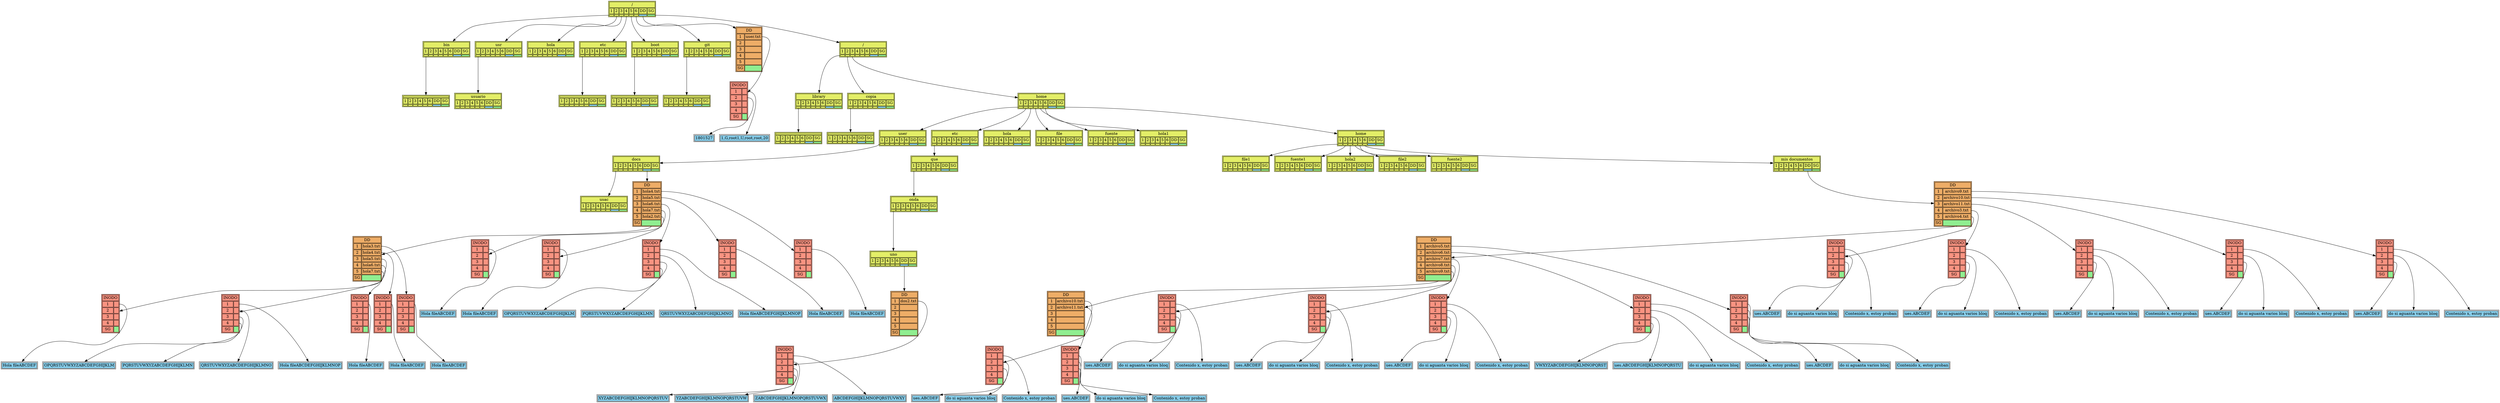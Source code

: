 digraph g{
		node [shape=plain]AVD2 [label=<
<TABLE BGCOLOR="#E3EE67">
<TR><TD colspan="8"></TD></TR>
<TR>
	<TD >1</TD>
	<TD >2</TD>
	<TD >3</TD>
	<TD >4</TD>
	<TD >5</TD>
	<TD >6</TD>
	<TD >DD</TD>
	<TD >SG</TD>
	</TR>
  
	<TR>
	<TD port="1"></TD>
	<TD port="2"></TD>
	<TD port="3"></TD>
	<TD port="4"></TD>
	<TD port="5"></TD>
	<TD port="6"></TD>
	<TD port="7" bgcolor="skyblue"></TD>
	<TD port="8" bgcolor="lightgreen"></TD>
	</TR>\n</TABLE>
>];
AVD1 [label=<
<TABLE BGCOLOR="#E3EE67">
<TR><TD colspan="8">bin</TD></TR>
<TR>
	<TD >1</TD>
	<TD >2</TD>
	<TD >3</TD>
	<TD >4</TD>
	<TD >5</TD>
	<TD >6</TD>
	<TD >DD</TD>
	<TD >SG</TD>
	</TR>
  
	<TR>
	<TD port="1"></TD>
	<TD port="2"></TD>
	<TD port="3"></TD>
	<TD port="4"></TD>
	<TD port="5"></TD>
	<TD port="6"></TD>
	<TD port="7" bgcolor="skyblue"></TD>
	<TD port="8" bgcolor="lightgreen"></TD>
	</TR>\n</TABLE>
>];
AVD1:1->AVD2
AVD4 [label=<
<TABLE BGCOLOR="#E3EE67">
<TR><TD colspan="8">usuario</TD></TR>
<TR>
	<TD >1</TD>
	<TD >2</TD>
	<TD >3</TD>
	<TD >4</TD>
	<TD >5</TD>
	<TD >6</TD>
	<TD >DD</TD>
	<TD >SG</TD>
	</TR>
  
	<TR>
	<TD port="1"></TD>
	<TD port="2"></TD>
	<TD port="3"></TD>
	<TD port="4"></TD>
	<TD port="5"></TD>
	<TD port="6"></TD>
	<TD port="7" bgcolor="skyblue"></TD>
	<TD port="8" bgcolor="lightgreen"></TD>
	</TR>\n</TABLE>
>];
AVD3 [label=<
<TABLE BGCOLOR="#E3EE67">
<TR><TD colspan="8">usr</TD></TR>
<TR>
	<TD >1</TD>
	<TD >2</TD>
	<TD >3</TD>
	<TD >4</TD>
	<TD >5</TD>
	<TD >6</TD>
	<TD >DD</TD>
	<TD >SG</TD>
	</TR>
  
	<TR>
	<TD port="1"></TD>
	<TD port="2"></TD>
	<TD port="3"></TD>
	<TD port="4"></TD>
	<TD port="5"></TD>
	<TD port="6"></TD>
	<TD port="7" bgcolor="skyblue"></TD>
	<TD port="8" bgcolor="lightgreen"></TD>
	</TR>\n</TABLE>
>];
AVD3:1->AVD4
AVD5 [label=<
<TABLE BGCOLOR="#E3EE67">
<TR><TD colspan="8">hola</TD></TR>
<TR>
	<TD >1</TD>
	<TD >2</TD>
	<TD >3</TD>
	<TD >4</TD>
	<TD >5</TD>
	<TD >6</TD>
	<TD >DD</TD>
	<TD >SG</TD>
	</TR>
  
	<TR>
	<TD port="1"></TD>
	<TD port="2"></TD>
	<TD port="3"></TD>
	<TD port="4"></TD>
	<TD port="5"></TD>
	<TD port="6"></TD>
	<TD port="7" bgcolor="skyblue"></TD>
	<TD port="8" bgcolor="lightgreen"></TD>
	</TR>\n</TABLE>
>];
AVD7 [label=<
<TABLE BGCOLOR="#E3EE67">
<TR><TD colspan="8"></TD></TR>
<TR>
	<TD >1</TD>
	<TD >2</TD>
	<TD >3</TD>
	<TD >4</TD>
	<TD >5</TD>
	<TD >6</TD>
	<TD >DD</TD>
	<TD >SG</TD>
	</TR>
  
	<TR>
	<TD port="1"></TD>
	<TD port="2"></TD>
	<TD port="3"></TD>
	<TD port="4"></TD>
	<TD port="5"></TD>
	<TD port="6"></TD>
	<TD port="7" bgcolor="skyblue"></TD>
	<TD port="8" bgcolor="lightgreen"></TD>
	</TR>\n</TABLE>
>];
AVD6 [label=<
<TABLE BGCOLOR="#E3EE67">
<TR><TD colspan="8">etc</TD></TR>
<TR>
	<TD >1</TD>
	<TD >2</TD>
	<TD >3</TD>
	<TD >4</TD>
	<TD >5</TD>
	<TD >6</TD>
	<TD >DD</TD>
	<TD >SG</TD>
	</TR>
  
	<TR>
	<TD port="1"></TD>
	<TD port="2"></TD>
	<TD port="3"></TD>
	<TD port="4"></TD>
	<TD port="5"></TD>
	<TD port="6"></TD>
	<TD port="7" bgcolor="skyblue"></TD>
	<TD port="8" bgcolor="lightgreen"></TD>
	</TR>\n</TABLE>
>];
AVD6:1->AVD7
AVD9 [label=<
<TABLE BGCOLOR="#E3EE67">
<TR><TD colspan="8"></TD></TR>
<TR>
	<TD >1</TD>
	<TD >2</TD>
	<TD >3</TD>
	<TD >4</TD>
	<TD >5</TD>
	<TD >6</TD>
	<TD >DD</TD>
	<TD >SG</TD>
	</TR>
  
	<TR>
	<TD port="1"></TD>
	<TD port="2"></TD>
	<TD port="3"></TD>
	<TD port="4"></TD>
	<TD port="5"></TD>
	<TD port="6"></TD>
	<TD port="7" bgcolor="skyblue"></TD>
	<TD port="8" bgcolor="lightgreen"></TD>
	</TR>\n</TABLE>
>];
AVD8 [label=<
<TABLE BGCOLOR="#E3EE67">
<TR><TD colspan="8">boot</TD></TR>
<TR>
	<TD >1</TD>
	<TD >2</TD>
	<TD >3</TD>
	<TD >4</TD>
	<TD >5</TD>
	<TD >6</TD>
	<TD >DD</TD>
	<TD >SG</TD>
	</TR>
  
	<TR>
	<TD port="1"></TD>
	<TD port="2"></TD>
	<TD port="3"></TD>
	<TD port="4"></TD>
	<TD port="5"></TD>
	<TD port="6"></TD>
	<TD port="7" bgcolor="skyblue"></TD>
	<TD port="8" bgcolor="lightgreen"></TD>
	</TR>\n</TABLE>
>];
AVD8:1->AVD9
AVD11 [label=<
<TABLE BGCOLOR="#E3EE67">
<TR><TD colspan="8"></TD></TR>
<TR>
	<TD >1</TD>
	<TD >2</TD>
	<TD >3</TD>
	<TD >4</TD>
	<TD >5</TD>
	<TD >6</TD>
	<TD >DD</TD>
	<TD >SG</TD>
	</TR>
  
	<TR>
	<TD port="1"></TD>
	<TD port="2"></TD>
	<TD port="3"></TD>
	<TD port="4"></TD>
	<TD port="5"></TD>
	<TD port="6"></TD>
	<TD port="7" bgcolor="skyblue"></TD>
	<TD port="8" bgcolor="lightgreen"></TD>
	</TR>\n</TABLE>
>];
AVD10 [label=<
<TABLE BGCOLOR="#E3EE67">
<TR><TD colspan="8">git</TD></TR>
<TR>
	<TD >1</TD>
	<TD >2</TD>
	<TD >3</TD>
	<TD >4</TD>
	<TD >5</TD>
	<TD >6</TD>
	<TD >DD</TD>
	<TD >SG</TD>
	</TR>
  
	<TR>
	<TD port="1"></TD>
	<TD port="2"></TD>
	<TD port="3"></TD>
	<TD port="4"></TD>
	<TD port="5"></TD>
	<TD port="6"></TD>
	<TD port="7" bgcolor="skyblue"></TD>
	<TD port="8" bgcolor="lightgreen"></TD>
	</TR>\n</TABLE>
>];
AVD10:1->AVD11
AVD14 [label=<
<TABLE BGCOLOR="#E3EE67">
<TR><TD colspan="8"></TD></TR>
<TR>
	<TD >1</TD>
	<TD >2</TD>
	<TD >3</TD>
	<TD >4</TD>
	<TD >5</TD>
	<TD >6</TD>
	<TD >DD</TD>
	<TD >SG</TD>
	</TR>
  
	<TR>
	<TD port="1"></TD>
	<TD port="2"></TD>
	<TD port="3"></TD>
	<TD port="4"></TD>
	<TD port="5"></TD>
	<TD port="6"></TD>
	<TD port="7" bgcolor="skyblue"></TD>
	<TD port="8" bgcolor="lightgreen"></TD>
	</TR>\n</TABLE>
>];
AVD13 [label=<
<TABLE BGCOLOR="#E3EE67">
<TR><TD colspan="8">library</TD></TR>
<TR>
	<TD >1</TD>
	<TD >2</TD>
	<TD >3</TD>
	<TD >4</TD>
	<TD >5</TD>
	<TD >6</TD>
	<TD >DD</TD>
	<TD >SG</TD>
	</TR>
  
	<TR>
	<TD port="1"></TD>
	<TD port="2"></TD>
	<TD port="3"></TD>
	<TD port="4"></TD>
	<TD port="5"></TD>
	<TD port="6"></TD>
	<TD port="7" bgcolor="skyblue"></TD>
	<TD port="8" bgcolor="lightgreen"></TD>
	</TR>\n</TABLE>
>];
AVD13:1->AVD14
AVD16 [label=<
<TABLE BGCOLOR="#E3EE67">
<TR><TD colspan="8"></TD></TR>
<TR>
	<TD >1</TD>
	<TD >2</TD>
	<TD >3</TD>
	<TD >4</TD>
	<TD >5</TD>
	<TD >6</TD>
	<TD >DD</TD>
	<TD >SG</TD>
	</TR>
  
	<TR>
	<TD port="1"></TD>
	<TD port="2"></TD>
	<TD port="3"></TD>
	<TD port="4"></TD>
	<TD port="5"></TD>
	<TD port="6"></TD>
	<TD port="7" bgcolor="skyblue"></TD>
	<TD port="8" bgcolor="lightgreen"></TD>
	</TR>\n</TABLE>
>];
AVD15 [label=<
<TABLE BGCOLOR="#E3EE67">
<TR><TD colspan="8">copia</TD></TR>
<TR>
	<TD >1</TD>
	<TD >2</TD>
	<TD >3</TD>
	<TD >4</TD>
	<TD >5</TD>
	<TD >6</TD>
	<TD >DD</TD>
	<TD >SG</TD>
	</TR>
  
	<TR>
	<TD port="1"></TD>
	<TD port="2"></TD>
	<TD port="3"></TD>
	<TD port="4"></TD>
	<TD port="5"></TD>
	<TD port="6"></TD>
	<TD port="7" bgcolor="skyblue"></TD>
	<TD port="8" bgcolor="lightgreen"></TD>
	</TR>\n</TABLE>
>];
AVD15:1->AVD16
AVD20 [label=<
<TABLE BGCOLOR="#E3EE67">
<TR><TD colspan="8">usac</TD></TR>
<TR>
	<TD >1</TD>
	<TD >2</TD>
	<TD >3</TD>
	<TD >4</TD>
	<TD >5</TD>
	<TD >6</TD>
	<TD >DD</TD>
	<TD >SG</TD>
	</TR>
  
	<TR>
	<TD port="1"></TD>
	<TD port="2"></TD>
	<TD port="3"></TD>
	<TD port="4"></TD>
	<TD port="5"></TD>
	<TD port="6"></TD>
	<TD port="7" bgcolor="skyblue"></TD>
	<TD port="8" bgcolor="lightgreen"></TD>
	</TR>\n</TABLE>
>];
BLOQUE1 [label=<<TABLE><TR><TD bgcolor="skyblue">Hola fileABCDEF</TD></TR></TABLE>>];
Inodo1 [label=<<TABLE BGCOLOR="#F99381"><TR><TD colspan="2">INODO</TD></TR>
<TR><TD >1</TD><TD port="1"></TD></TR>
	<TR><TD >2</TD><TD port="2"></TD></TR>
	<TR><TD >3</TD><TD port="3"></TD></TR>
	<TR><TD >4</TD><TD port="4"></TD></TR>
	<TR><TD >SG</TD><TD port="5" bgcolor="lightgreen"></TD></TR>\n</TABLE>>];
Inodo1:1->BLOQUE1
BLOQUE2 [label=<<TABLE><TR><TD bgcolor="skyblue">Hola fileABCDEF</TD></TR></TABLE>>];
Inodo2 [label=<<TABLE BGCOLOR="#F99381"><TR><TD colspan="2">INODO</TD></TR>
<TR><TD >1</TD><TD port="1"></TD></TR>
	<TR><TD >2</TD><TD port="2"></TD></TR>
	<TR><TD >3</TD><TD port="3"></TD></TR>
	<TR><TD >4</TD><TD port="4"></TD></TR>
	<TR><TD >SG</TD><TD port="5" bgcolor="lightgreen"></TD></TR>\n</TABLE>>];
Inodo2:1->BLOQUE2
BLOQUE3 [label=<<TABLE><TR><TD bgcolor="skyblue">Hola fileABCDEFGHIJKLMNOP</TD></TR></TABLE>>];
BLOQUE4 [label=<<TABLE><TR><TD bgcolor="skyblue">QRSTUVWXYZABCDEFGHIJKLMNO</TD></TR></TABLE>>];
BLOQUE5 [label=<<TABLE><TR><TD bgcolor="skyblue">PQRSTUVWXYZABCDEFGHIJKLMN</TD></TR></TABLE>>];
BLOQUE6 [label=<<TABLE><TR><TD bgcolor="skyblue">OPQRSTUVWXYZABCDEFGHIJKLM</TD></TR></TABLE>>];
Inodo3 [label=<<TABLE BGCOLOR="#F99381"><TR><TD colspan="2">INODO</TD></TR>
<TR><TD >1</TD><TD port="1"></TD></TR>
	<TR><TD >2</TD><TD port="2"></TD></TR>
	<TR><TD >3</TD><TD port="3"></TD></TR>
	<TR><TD >4</TD><TD port="4"></TD></TR>
	<TR><TD >SG</TD><TD port="5" bgcolor="lightgreen"></TD></TR>\n</TABLE>>];
Inodo3:1->BLOQUE3
Inodo3:2->BLOQUE4
Inodo3:3->BLOQUE5
Inodo3:4->BLOQUE6
BLOQUE7 [label=<<TABLE><TR><TD bgcolor="skyblue">Hola fileABCDEF</TD></TR></TABLE>>];
Inodo4 [label=<<TABLE BGCOLOR="#F99381"><TR><TD colspan="2">INODO</TD></TR>
<TR><TD >1</TD><TD port="1"></TD></TR>
	<TR><TD >2</TD><TD port="2"></TD></TR>
	<TR><TD >3</TD><TD port="3"></TD></TR>
	<TR><TD >4</TD><TD port="4"></TD></TR>
	<TR><TD >SG</TD><TD port="5" bgcolor="lightgreen"></TD></TR>\n</TABLE>>];
Inodo4:1->BLOQUE7
BLOQUE8 [label=<<TABLE><TR><TD bgcolor="skyblue">Hola fileABCDEF</TD></TR></TABLE>>];
Inodo5 [label=<<TABLE BGCOLOR="#F99381"><TR><TD colspan="2">INODO</TD></TR>
<TR><TD >1</TD><TD port="1"></TD></TR>
	<TR><TD >2</TD><TD port="2"></TD></TR>
	<TR><TD >3</TD><TD port="3"></TD></TR>
	<TR><TD >4</TD><TD port="4"></TD></TR>
	<TR><TD >SG</TD><TD port="5" bgcolor="lightgreen"></TD></TR>\n</TABLE>>];
Inodo5:1->BLOQUE8
BLOQUE9 [label=<<TABLE><TR><TD bgcolor="skyblue">Hola fileABCDEF</TD></TR></TABLE>>];
Inodo6 [label=<<TABLE BGCOLOR="#F99381"><TR><TD colspan="2">INODO</TD></TR>
<TR><TD >1</TD><TD port="1"></TD></TR>
	<TR><TD >2</TD><TD port="2"></TD></TR>
	<TR><TD >3</TD><TD port="3"></TD></TR>
	<TR><TD >4</TD><TD port="4"></TD></TR>
	<TR><TD >SG</TD><TD port="5" bgcolor="lightgreen"></TD></TR>\n</TABLE>>];
Inodo6:1->BLOQUE9
BLOQUE10 [label=<<TABLE><TR><TD bgcolor="skyblue">Hola fileABCDEF</TD></TR></TABLE>>];
Inodo7 [label=<<TABLE BGCOLOR="#F99381"><TR><TD colspan="2">INODO</TD></TR>
<TR><TD >1</TD><TD port="1"></TD></TR>
	<TR><TD >2</TD><TD port="2"></TD></TR>
	<TR><TD >3</TD><TD port="3"></TD></TR>
	<TR><TD >4</TD><TD port="4"></TD></TR>
	<TR><TD >SG</TD><TD port="5" bgcolor="lightgreen"></TD></TR>\n</TABLE>>];
Inodo7:1->BLOQUE10
BLOQUE11 [label=<<TABLE><TR><TD bgcolor="skyblue">Hola fileABCDEF</TD></TR></TABLE>>];
Inodo8 [label=<<TABLE BGCOLOR="#F99381"><TR><TD colspan="2">INODO</TD></TR>
<TR><TD >1</TD><TD port="1"></TD></TR>
	<TR><TD >2</TD><TD port="2"></TD></TR>
	<TR><TD >3</TD><TD port="3"></TD></TR>
	<TR><TD >4</TD><TD port="4"></TD></TR>
	<TR><TD >SG</TD><TD port="5" bgcolor="lightgreen"></TD></TR>\n</TABLE>>];
Inodo8:1->BLOQUE11
BLOQUE12 [label=<<TABLE><TR><TD bgcolor="skyblue">Hola fileABCDEFGHIJKLMNOP</TD></TR></TABLE>>];
BLOQUE13 [label=<<TABLE><TR><TD bgcolor="skyblue">QRSTUVWXYZABCDEFGHIJKLMNO</TD></TR></TABLE>>];
BLOQUE14 [label=<<TABLE><TR><TD bgcolor="skyblue">PQRSTUVWXYZABCDEFGHIJKLMN</TD></TR></TABLE>>];
BLOQUE15 [label=<<TABLE><TR><TD bgcolor="skyblue">OPQRSTUVWXYZABCDEFGHIJKLM</TD></TR></TABLE>>];
Inodo9 [label=<<TABLE BGCOLOR="#F99381"><TR><TD colspan="2">INODO</TD></TR>
<TR><TD >1</TD><TD port="1"></TD></TR>
	<TR><TD >2</TD><TD port="2"></TD></TR>
	<TR><TD >3</TD><TD port="3"></TD></TR>
	<TR><TD >4</TD><TD port="4"></TD></TR>
	<TR><TD >SG</TD><TD port="5" bgcolor="lightgreen"></TD></TR>\n</TABLE>>];
Inodo9:1->BLOQUE12
Inodo9:2->BLOQUE13
Inodo9:3->BLOQUE14
Inodo9:4->BLOQUE15
BLOQUE16 [label=<<TABLE><TR><TD bgcolor="skyblue">Hola fileABCDEF</TD></TR></TABLE>>];
Inodo10 [label=<<TABLE BGCOLOR="#F99381"><TR><TD colspan="2">INODO</TD></TR>
<TR><TD >1</TD><TD port="1"></TD></TR>
	<TR><TD >2</TD><TD port="2"></TD></TR>
	<TR><TD >3</TD><TD port="3"></TD></TR>
	<TR><TD >4</TD><TD port="4"></TD></TR>
	<TR><TD >SG</TD><TD port="5" bgcolor="lightgreen"></TD></TR>\n</TABLE>>];
Inodo10:1->BLOQUE16
DD2 [label=<
<TABLE BGCOLOR="#EEAD67">
<TR><TD colspan="2">DD</TD></TR>
<TR><TD >1</TD><TD port="1">hola3.txt</TD></TR>
	<TR><TD >2</TD><TD port="2">hola4.txt</TD></TR>
	<TR><TD >3</TD><TD port="3">hola5.txt</TD></TR>
	<TR><TD >4</TD><TD port="4">hola6.txt</TD></TR>
	<TR><TD >5</TD><TD port="5">hola7.txt</TD></TR>
	<TR><TD >SG</TD><TD port="6" bgcolor="lightgreen"></TD></TR>\n</TABLE>
>];
DD2:1->Inodo6
DD2:2->Inodo7
DD2:3->Inodo8
DD2:4->Inodo9
DD2:5->Inodo10
DD1 [label=<
<TABLE BGCOLOR="#EEAD67">
<TR><TD colspan="2">DD</TD></TR>
<TR><TD >1</TD><TD port="1">hola4.txt</TD></TR>
	<TR><TD >2</TD><TD port="2">hola5.txt</TD></TR>
	<TR><TD >3</TD><TD port="3">hola6.txt</TD></TR>
	<TR><TD >4</TD><TD port="4">hola7.txt</TD></TR>
	<TR><TD >5</TD><TD port="5">hola2.txt</TD></TR>
	<TR><TD >SG</TD><TD port="6" bgcolor="lightgreen"></TD></TR>\n</TABLE>
>];
DD1:6->DD2
DD1:1->Inodo1
DD1:2->Inodo2
DD1:3->Inodo3
DD1:4->Inodo4
DD1:5->Inodo5
AVD19 [label=<
<TABLE BGCOLOR="#E3EE67">
<TR><TD colspan="8">docs</TD></TR>
<TR>
	<TD >1</TD>
	<TD >2</TD>
	<TD >3</TD>
	<TD >4</TD>
	<TD >5</TD>
	<TD >6</TD>
	<TD >DD</TD>
	<TD >SG</TD>
	</TR>
  
	<TR>
	<TD port="1"></TD>
	<TD port="2"></TD>
	<TD port="3"></TD>
	<TD port="4"></TD>
	<TD port="5"></TD>
	<TD port="6"></TD>
	<TD port="7" bgcolor="skyblue"></TD>
	<TD port="8" bgcolor="lightgreen"></TD>
	</TR>\n</TABLE>
>];
AVD19:1->AVD20
AVD19:7->DD1
AVD18 [label=<
<TABLE BGCOLOR="#E3EE67">
<TR><TD colspan="8">user</TD></TR>
<TR>
	<TD >1</TD>
	<TD >2</TD>
	<TD >3</TD>
	<TD >4</TD>
	<TD >5</TD>
	<TD >6</TD>
	<TD >DD</TD>
	<TD >SG</TD>
	</TR>
  
	<TR>
	<TD port="1"></TD>
	<TD port="2"></TD>
	<TD port="3"></TD>
	<TD port="4"></TD>
	<TD port="5"></TD>
	<TD port="6"></TD>
	<TD port="7" bgcolor="skyblue"></TD>
	<TD port="8" bgcolor="lightgreen"></TD>
	</TR>\n</TABLE>
>];
AVD18:1->AVD19
BLOQUE17 [label=<<TABLE><TR><TD bgcolor="skyblue">ABCDEFGHIJKLMNOPQRSTUVWXY</TD></TR></TABLE>>];
BLOQUE18 [label=<<TABLE><TR><TD bgcolor="skyblue">ZABCDEFGHIJKLMNOPQRSTUVWX</TD></TR></TABLE>>];
BLOQUE19 [label=<<TABLE><TR><TD bgcolor="skyblue">YZABCDEFGHIJKLMNOPQRSTUVW</TD></TR></TABLE>>];
BLOQUE20 [label=<<TABLE><TR><TD bgcolor="skyblue">XYZABCDEFGHIJKLMNOPQRSTUV</TD></TR></TABLE>>];
Inodo11 [label=<<TABLE BGCOLOR="#F99381"><TR><TD colspan="2">INODO</TD></TR>
<TR><TD >1</TD><TD port="1"></TD></TR>
	<TR><TD >2</TD><TD port="2"></TD></TR>
	<TR><TD >3</TD><TD port="3"></TD></TR>
	<TR><TD >4</TD><TD port="4"></TD></TR>
	<TR><TD >SG</TD><TD port="5" bgcolor="lightgreen"></TD></TR>\n</TABLE>>];
Inodo11:1->BLOQUE17
Inodo11:2->BLOQUE18
Inodo11:3->BLOQUE19
Inodo11:4->BLOQUE20
DD3 [label=<
<TABLE BGCOLOR="#EEAD67">
<TR><TD colspan="2">DD</TD></TR>
<TR><TD >1</TD><TD port="1">dos2.txt</TD></TR>
	<TR><TD >2</TD><TD port="2"></TD></TR>
	<TR><TD >3</TD><TD port="3"></TD></TR>
	<TR><TD >4</TD><TD port="4"></TD></TR>
	<TR><TD >5</TD><TD port="5"></TD></TR>
	<TR><TD >SG</TD><TD port="6" bgcolor="lightgreen"></TD></TR>\n</TABLE>
>];
DD3:1->Inodo11
AVD24 [label=<
<TABLE BGCOLOR="#E3EE67">
<TR><TD colspan="8">uno</TD></TR>
<TR>
	<TD >1</TD>
	<TD >2</TD>
	<TD >3</TD>
	<TD >4</TD>
	<TD >5</TD>
	<TD >6</TD>
	<TD >DD</TD>
	<TD >SG</TD>
	</TR>
  
	<TR>
	<TD port="1"></TD>
	<TD port="2"></TD>
	<TD port="3"></TD>
	<TD port="4"></TD>
	<TD port="5"></TD>
	<TD port="6"></TD>
	<TD port="7" bgcolor="skyblue"></TD>
	<TD port="8" bgcolor="lightgreen"></TD>
	</TR>\n</TABLE>
>];
AVD24:7->DD3
AVD23 [label=<
<TABLE BGCOLOR="#E3EE67">
<TR><TD colspan="8">onda</TD></TR>
<TR>
	<TD >1</TD>
	<TD >2</TD>
	<TD >3</TD>
	<TD >4</TD>
	<TD >5</TD>
	<TD >6</TD>
	<TD >DD</TD>
	<TD >SG</TD>
	</TR>
  
	<TR>
	<TD port="1"></TD>
	<TD port="2"></TD>
	<TD port="3"></TD>
	<TD port="4"></TD>
	<TD port="5"></TD>
	<TD port="6"></TD>
	<TD port="7" bgcolor="skyblue"></TD>
	<TD port="8" bgcolor="lightgreen"></TD>
	</TR>\n</TABLE>
>];
AVD23:1->AVD24
AVD22 [label=<
<TABLE BGCOLOR="#E3EE67">
<TR><TD colspan="8">que</TD></TR>
<TR>
	<TD >1</TD>
	<TD >2</TD>
	<TD >3</TD>
	<TD >4</TD>
	<TD >5</TD>
	<TD >6</TD>
	<TD >DD</TD>
	<TD >SG</TD>
	</TR>
  
	<TR>
	<TD port="1"></TD>
	<TD port="2"></TD>
	<TD port="3"></TD>
	<TD port="4"></TD>
	<TD port="5"></TD>
	<TD port="6"></TD>
	<TD port="7" bgcolor="skyblue"></TD>
	<TD port="8" bgcolor="lightgreen"></TD>
	</TR>\n</TABLE>
>];
AVD22:1->AVD23
AVD21 [label=<
<TABLE BGCOLOR="#E3EE67">
<TR><TD colspan="8">etc</TD></TR>
<TR>
	<TD >1</TD>
	<TD >2</TD>
	<TD >3</TD>
	<TD >4</TD>
	<TD >5</TD>
	<TD >6</TD>
	<TD >DD</TD>
	<TD >SG</TD>
	</TR>
  
	<TR>
	<TD port="1"></TD>
	<TD port="2"></TD>
	<TD port="3"></TD>
	<TD port="4"></TD>
	<TD port="5"></TD>
	<TD port="6"></TD>
	<TD port="7" bgcolor="skyblue"></TD>
	<TD port="8" bgcolor="lightgreen"></TD>
	</TR>\n</TABLE>
>];
AVD21:1->AVD22
AVD25 [label=<
<TABLE BGCOLOR="#E3EE67">
<TR><TD colspan="8">hola</TD></TR>
<TR>
	<TD >1</TD>
	<TD >2</TD>
	<TD >3</TD>
	<TD >4</TD>
	<TD >5</TD>
	<TD >6</TD>
	<TD >DD</TD>
	<TD >SG</TD>
	</TR>
  
	<TR>
	<TD port="1"></TD>
	<TD port="2"></TD>
	<TD port="3"></TD>
	<TD port="4"></TD>
	<TD port="5"></TD>
	<TD port="6"></TD>
	<TD port="7" bgcolor="skyblue"></TD>
	<TD port="8" bgcolor="lightgreen"></TD>
	</TR>\n</TABLE>
>];
AVD26 [label=<
<TABLE BGCOLOR="#E3EE67">
<TR><TD colspan="8">file</TD></TR>
<TR>
	<TD >1</TD>
	<TD >2</TD>
	<TD >3</TD>
	<TD >4</TD>
	<TD >5</TD>
	<TD >6</TD>
	<TD >DD</TD>
	<TD >SG</TD>
	</TR>
  
	<TR>
	<TD port="1"></TD>
	<TD port="2"></TD>
	<TD port="3"></TD>
	<TD port="4"></TD>
	<TD port="5"></TD>
	<TD port="6"></TD>
	<TD port="7" bgcolor="skyblue"></TD>
	<TD port="8" bgcolor="lightgreen"></TD>
	</TR>\n</TABLE>
>];
AVD27 [label=<
<TABLE BGCOLOR="#E3EE67">
<TR><TD colspan="8">fuente</TD></TR>
<TR>
	<TD >1</TD>
	<TD >2</TD>
	<TD >3</TD>
	<TD >4</TD>
	<TD >5</TD>
	<TD >6</TD>
	<TD >DD</TD>
	<TD >SG</TD>
	</TR>
  
	<TR>
	<TD port="1"></TD>
	<TD port="2"></TD>
	<TD port="3"></TD>
	<TD port="4"></TD>
	<TD port="5"></TD>
	<TD port="6"></TD>
	<TD port="7" bgcolor="skyblue"></TD>
	<TD port="8" bgcolor="lightgreen"></TD>
	</TR>\n</TABLE>
>];
AVD28 [label=<
<TABLE BGCOLOR="#E3EE67">
<TR><TD colspan="8">hola1</TD></TR>
<TR>
	<TD >1</TD>
	<TD >2</TD>
	<TD >3</TD>
	<TD >4</TD>
	<TD >5</TD>
	<TD >6</TD>
	<TD >DD</TD>
	<TD >SG</TD>
	</TR>
  
	<TR>
	<TD port="1"></TD>
	<TD port="2"></TD>
	<TD port="3"></TD>
	<TD port="4"></TD>
	<TD port="5"></TD>
	<TD port="6"></TD>
	<TD port="7" bgcolor="skyblue"></TD>
	<TD port="8" bgcolor="lightgreen"></TD>
	</TR>\n</TABLE>
>];
AVD30 [label=<
<TABLE BGCOLOR="#E3EE67">
<TR><TD colspan="8">file1</TD></TR>
<TR>
	<TD >1</TD>
	<TD >2</TD>
	<TD >3</TD>
	<TD >4</TD>
	<TD >5</TD>
	<TD >6</TD>
	<TD >DD</TD>
	<TD >SG</TD>
	</TR>
  
	<TR>
	<TD port="1"></TD>
	<TD port="2"></TD>
	<TD port="3"></TD>
	<TD port="4"></TD>
	<TD port="5"></TD>
	<TD port="6"></TD>
	<TD port="7" bgcolor="skyblue"></TD>
	<TD port="8" bgcolor="lightgreen"></TD>
	</TR>\n</TABLE>
>];
AVD31 [label=<
<TABLE BGCOLOR="#E3EE67">
<TR><TD colspan="8">fuente1</TD></TR>
<TR>
	<TD >1</TD>
	<TD >2</TD>
	<TD >3</TD>
	<TD >4</TD>
	<TD >5</TD>
	<TD >6</TD>
	<TD >DD</TD>
	<TD >SG</TD>
	</TR>
  
	<TR>
	<TD port="1"></TD>
	<TD port="2"></TD>
	<TD port="3"></TD>
	<TD port="4"></TD>
	<TD port="5"></TD>
	<TD port="6"></TD>
	<TD port="7" bgcolor="skyblue"></TD>
	<TD port="8" bgcolor="lightgreen"></TD>
	</TR>\n</TABLE>
>];
AVD32 [label=<
<TABLE BGCOLOR="#E3EE67">
<TR><TD colspan="8">hola2</TD></TR>
<TR>
	<TD >1</TD>
	<TD >2</TD>
	<TD >3</TD>
	<TD >4</TD>
	<TD >5</TD>
	<TD >6</TD>
	<TD >DD</TD>
	<TD >SG</TD>
	</TR>
  
	<TR>
	<TD port="1"></TD>
	<TD port="2"></TD>
	<TD port="3"></TD>
	<TD port="4"></TD>
	<TD port="5"></TD>
	<TD port="6"></TD>
	<TD port="7" bgcolor="skyblue"></TD>
	<TD port="8" bgcolor="lightgreen"></TD>
	</TR>\n</TABLE>
>];
AVD33 [label=<
<TABLE BGCOLOR="#E3EE67">
<TR><TD colspan="8">file2</TD></TR>
<TR>
	<TD >1</TD>
	<TD >2</TD>
	<TD >3</TD>
	<TD >4</TD>
	<TD >5</TD>
	<TD >6</TD>
	<TD >DD</TD>
	<TD >SG</TD>
	</TR>
  
	<TR>
	<TD port="1"></TD>
	<TD port="2"></TD>
	<TD port="3"></TD>
	<TD port="4"></TD>
	<TD port="5"></TD>
	<TD port="6"></TD>
	<TD port="7" bgcolor="skyblue"></TD>
	<TD port="8" bgcolor="lightgreen"></TD>
	</TR>\n</TABLE>
>];
AVD34 [label=<
<TABLE BGCOLOR="#E3EE67">
<TR><TD colspan="8">fuente2</TD></TR>
<TR>
	<TD >1</TD>
	<TD >2</TD>
	<TD >3</TD>
	<TD >4</TD>
	<TD >5</TD>
	<TD >6</TD>
	<TD >DD</TD>
	<TD >SG</TD>
	</TR>
  
	<TR>
	<TD port="1"></TD>
	<TD port="2"></TD>
	<TD port="3"></TD>
	<TD port="4"></TD>
	<TD port="5"></TD>
	<TD port="6"></TD>
	<TD port="7" bgcolor="skyblue"></TD>
	<TD port="8" bgcolor="lightgreen"></TD>
	</TR>\n</TABLE>
>];
BLOQUE21 [label=<<TABLE><TR><TD bgcolor="skyblue">Contenido x, estoy proban</TD></TR></TABLE>>];
BLOQUE22 [label=<<TABLE><TR><TD bgcolor="skyblue">do si aguanta varios bloq</TD></TR></TABLE>>];
BLOQUE23 [label=<<TABLE><TR><TD bgcolor="skyblue">ues.ABCDEF</TD></TR></TABLE>>];
Inodo12 [label=<<TABLE BGCOLOR="#F99381"><TR><TD colspan="2">INODO</TD></TR>
<TR><TD >1</TD><TD port="1"></TD></TR>
	<TR><TD >2</TD><TD port="2"></TD></TR>
	<TR><TD >3</TD><TD port="3"></TD></TR>
	<TR><TD >4</TD><TD port="4"></TD></TR>
	<TR><TD >SG</TD><TD port="5" bgcolor="lightgreen"></TD></TR>\n</TABLE>>];
Inodo12:1->BLOQUE21
Inodo12:2->BLOQUE22
Inodo12:3->BLOQUE23
BLOQUE24 [label=<<TABLE><TR><TD bgcolor="skyblue">Contenido x, estoy proban</TD></TR></TABLE>>];
BLOQUE25 [label=<<TABLE><TR><TD bgcolor="skyblue">do si aguanta varios bloq</TD></TR></TABLE>>];
BLOQUE26 [label=<<TABLE><TR><TD bgcolor="skyblue">ues.ABCDEF</TD></TR></TABLE>>];
Inodo13 [label=<<TABLE BGCOLOR="#F99381"><TR><TD colspan="2">INODO</TD></TR>
<TR><TD >1</TD><TD port="1"></TD></TR>
	<TR><TD >2</TD><TD port="2"></TD></TR>
	<TR><TD >3</TD><TD port="3"></TD></TR>
	<TR><TD >4</TD><TD port="4"></TD></TR>
	<TR><TD >SG</TD><TD port="5" bgcolor="lightgreen"></TD></TR>\n</TABLE>>];
Inodo13:1->BLOQUE24
Inodo13:2->BLOQUE25
Inodo13:3->BLOQUE26
BLOQUE27 [label=<<TABLE><TR><TD bgcolor="skyblue">Contenido x, estoy proban</TD></TR></TABLE>>];
BLOQUE28 [label=<<TABLE><TR><TD bgcolor="skyblue">do si aguanta varios bloq</TD></TR></TABLE>>];
BLOQUE29 [label=<<TABLE><TR><TD bgcolor="skyblue">ues.ABCDEF</TD></TR></TABLE>>];
Inodo14 [label=<<TABLE BGCOLOR="#F99381"><TR><TD colspan="2">INODO</TD></TR>
<TR><TD >1</TD><TD port="1"></TD></TR>
	<TR><TD >2</TD><TD port="2"></TD></TR>
	<TR><TD >3</TD><TD port="3"></TD></TR>
	<TR><TD >4</TD><TD port="4"></TD></TR>
	<TR><TD >SG</TD><TD port="5" bgcolor="lightgreen"></TD></TR>\n</TABLE>>];
Inodo14:1->BLOQUE27
Inodo14:2->BLOQUE28
Inodo14:3->BLOQUE29
BLOQUE30 [label=<<TABLE><TR><TD bgcolor="skyblue">Contenido x, estoy proban</TD></TR></TABLE>>];
BLOQUE31 [label=<<TABLE><TR><TD bgcolor="skyblue">do si aguanta varios bloq</TD></TR></TABLE>>];
BLOQUE32 [label=<<TABLE><TR><TD bgcolor="skyblue">ues.ABCDEF</TD></TR></TABLE>>];
Inodo15 [label=<<TABLE BGCOLOR="#F99381"><TR><TD colspan="2">INODO</TD></TR>
<TR><TD >1</TD><TD port="1"></TD></TR>
	<TR><TD >2</TD><TD port="2"></TD></TR>
	<TR><TD >3</TD><TD port="3"></TD></TR>
	<TR><TD >4</TD><TD port="4"></TD></TR>
	<TR><TD >SG</TD><TD port="5" bgcolor="lightgreen"></TD></TR>\n</TABLE>>];
Inodo15:1->BLOQUE30
Inodo15:2->BLOQUE31
Inodo15:3->BLOQUE32
BLOQUE33 [label=<<TABLE><TR><TD bgcolor="skyblue">Contenido x, estoy proban</TD></TR></TABLE>>];
BLOQUE34 [label=<<TABLE><TR><TD bgcolor="skyblue">do si aguanta varios bloq</TD></TR></TABLE>>];
BLOQUE35 [label=<<TABLE><TR><TD bgcolor="skyblue">ues.ABCDEF</TD></TR></TABLE>>];
Inodo16 [label=<<TABLE BGCOLOR="#F99381"><TR><TD colspan="2">INODO</TD></TR>
<TR><TD >1</TD><TD port="1"></TD></TR>
	<TR><TD >2</TD><TD port="2"></TD></TR>
	<TR><TD >3</TD><TD port="3"></TD></TR>
	<TR><TD >4</TD><TD port="4"></TD></TR>
	<TR><TD >SG</TD><TD port="5" bgcolor="lightgreen"></TD></TR>\n</TABLE>>];
Inodo16:1->BLOQUE33
Inodo16:2->BLOQUE34
Inodo16:3->BLOQUE35
BLOQUE36 [label=<<TABLE><TR><TD bgcolor="skyblue">Contenido x, estoy proban</TD></TR></TABLE>>];
BLOQUE37 [label=<<TABLE><TR><TD bgcolor="skyblue">do si aguanta varios bloq</TD></TR></TABLE>>];
BLOQUE38 [label=<<TABLE><TR><TD bgcolor="skyblue">ues.ABCDEF</TD></TR></TABLE>>];
Inodo17 [label=<<TABLE BGCOLOR="#F99381"><TR><TD colspan="2">INODO</TD></TR>
<TR><TD >1</TD><TD port="1"></TD></TR>
	<TR><TD >2</TD><TD port="2"></TD></TR>
	<TR><TD >3</TD><TD port="3"></TD></TR>
	<TR><TD >4</TD><TD port="4"></TD></TR>
	<TR><TD >SG</TD><TD port="5" bgcolor="lightgreen"></TD></TR>\n</TABLE>>];
Inodo17:1->BLOQUE36
Inodo17:2->BLOQUE37
Inodo17:3->BLOQUE38
BLOQUE39 [label=<<TABLE><TR><TD bgcolor="skyblue">Contenido x, estoy proban</TD></TR></TABLE>>];
BLOQUE40 [label=<<TABLE><TR><TD bgcolor="skyblue">do si aguanta varios bloq</TD></TR></TABLE>>];
BLOQUE41 [label=<<TABLE><TR><TD bgcolor="skyblue">ues.ABCDEFGHIJKLMNOPQRSTU</TD></TR></TABLE>>];
BLOQUE42 [label=<<TABLE><TR><TD bgcolor="skyblue">VWXYZABCDEFGHIJKLMNOPQRST</TD></TR></TABLE>>];
Inodo18 [label=<<TABLE BGCOLOR="#F99381"><TR><TD colspan="2">INODO</TD></TR>
<TR><TD >1</TD><TD port="1"></TD></TR>
	<TR><TD >2</TD><TD port="2"></TD></TR>
	<TR><TD >3</TD><TD port="3"></TD></TR>
	<TR><TD >4</TD><TD port="4"></TD></TR>
	<TR><TD >SG</TD><TD port="5" bgcolor="lightgreen"></TD></TR>\n</TABLE>>];
Inodo18:1->BLOQUE39
Inodo18:2->BLOQUE40
Inodo18:3->BLOQUE41
Inodo18:4->BLOQUE42
BLOQUE43 [label=<<TABLE><TR><TD bgcolor="skyblue">Contenido x, estoy proban</TD></TR></TABLE>>];
BLOQUE44 [label=<<TABLE><TR><TD bgcolor="skyblue">do si aguanta varios bloq</TD></TR></TABLE>>];
BLOQUE45 [label=<<TABLE><TR><TD bgcolor="skyblue">ues.ABCDEF</TD></TR></TABLE>>];
Inodo19 [label=<<TABLE BGCOLOR="#F99381"><TR><TD colspan="2">INODO</TD></TR>
<TR><TD >1</TD><TD port="1"></TD></TR>
	<TR><TD >2</TD><TD port="2"></TD></TR>
	<TR><TD >3</TD><TD port="3"></TD></TR>
	<TR><TD >4</TD><TD port="4"></TD></TR>
	<TR><TD >SG</TD><TD port="5" bgcolor="lightgreen"></TD></TR>\n</TABLE>>];
Inodo19:1->BLOQUE43
Inodo19:2->BLOQUE44
Inodo19:3->BLOQUE45
BLOQUE46 [label=<<TABLE><TR><TD bgcolor="skyblue">Contenido x, estoy proban</TD></TR></TABLE>>];
BLOQUE47 [label=<<TABLE><TR><TD bgcolor="skyblue">do si aguanta varios bloq</TD></TR></TABLE>>];
BLOQUE48 [label=<<TABLE><TR><TD bgcolor="skyblue">ues.ABCDEF</TD></TR></TABLE>>];
Inodo20 [label=<<TABLE BGCOLOR="#F99381"><TR><TD colspan="2">INODO</TD></TR>
<TR><TD >1</TD><TD port="1"></TD></TR>
	<TR><TD >2</TD><TD port="2"></TD></TR>
	<TR><TD >3</TD><TD port="3"></TD></TR>
	<TR><TD >4</TD><TD port="4"></TD></TR>
	<TR><TD >SG</TD><TD port="5" bgcolor="lightgreen"></TD></TR>\n</TABLE>>];
Inodo20:1->BLOQUE46
Inodo20:2->BLOQUE47
Inodo20:3->BLOQUE48
BLOQUE49 [label=<<TABLE><TR><TD bgcolor="skyblue">Contenido x, estoy proban</TD></TR></TABLE>>];
BLOQUE50 [label=<<TABLE><TR><TD bgcolor="skyblue">do si aguanta varios bloq</TD></TR></TABLE>>];
BLOQUE51 [label=<<TABLE><TR><TD bgcolor="skyblue">ues.ABCDEF</TD></TR></TABLE>>];
Inodo21 [label=<<TABLE BGCOLOR="#F99381"><TR><TD colspan="2">INODO</TD></TR>
<TR><TD >1</TD><TD port="1"></TD></TR>
	<TR><TD >2</TD><TD port="2"></TD></TR>
	<TR><TD >3</TD><TD port="3"></TD></TR>
	<TR><TD >4</TD><TD port="4"></TD></TR>
	<TR><TD >SG</TD><TD port="5" bgcolor="lightgreen"></TD></TR>\n</TABLE>>];
Inodo21:1->BLOQUE49
Inodo21:2->BLOQUE50
Inodo21:3->BLOQUE51
BLOQUE52 [label=<<TABLE><TR><TD bgcolor="skyblue">Contenido x, estoy proban</TD></TR></TABLE>>];
BLOQUE53 [label=<<TABLE><TR><TD bgcolor="skyblue">do si aguanta varios bloq</TD></TR></TABLE>>];
BLOQUE54 [label=<<TABLE><TR><TD bgcolor="skyblue">ues.ABCDEF</TD></TR></TABLE>>];
Inodo22 [label=<<TABLE BGCOLOR="#F99381"><TR><TD colspan="2">INODO</TD></TR>
<TR><TD >1</TD><TD port="1"></TD></TR>
	<TR><TD >2</TD><TD port="2"></TD></TR>
	<TR><TD >3</TD><TD port="3"></TD></TR>
	<TR><TD >4</TD><TD port="4"></TD></TR>
	<TR><TD >SG</TD><TD port="5" bgcolor="lightgreen"></TD></TR>\n</TABLE>>];
Inodo22:1->BLOQUE52
Inodo22:2->BLOQUE53
Inodo22:3->BLOQUE54
BLOQUE55 [label=<<TABLE><TR><TD bgcolor="skyblue">Contenido x, estoy proban</TD></TR></TABLE>>];
BLOQUE56 [label=<<TABLE><TR><TD bgcolor="skyblue">do si aguanta varios bloq</TD></TR></TABLE>>];
BLOQUE57 [label=<<TABLE><TR><TD bgcolor="skyblue">ues.ABCDEF</TD></TR></TABLE>>];
Inodo23 [label=<<TABLE BGCOLOR="#F99381"><TR><TD colspan="2">INODO</TD></TR>
<TR><TD >1</TD><TD port="1"></TD></TR>
	<TR><TD >2</TD><TD port="2"></TD></TR>
	<TR><TD >3</TD><TD port="3"></TD></TR>
	<TR><TD >4</TD><TD port="4"></TD></TR>
	<TR><TD >SG</TD><TD port="5" bgcolor="lightgreen"></TD></TR>\n</TABLE>>];
Inodo23:1->BLOQUE55
Inodo23:2->BLOQUE56
Inodo23:3->BLOQUE57
DD6 [label=<
<TABLE BGCOLOR="#EEAD67">
<TR><TD colspan="2">DD</TD></TR>
<TR><TD >1</TD><TD port="1">archivo10.txt</TD></TR>
	<TR><TD >2</TD><TD port="2">archivo11.txt</TD></TR>
	<TR><TD >3</TD><TD port="3"></TD></TR>
	<TR><TD >4</TD><TD port="4"></TD></TR>
	<TR><TD >5</TD><TD port="5"></TD></TR>
	<TR><TD >SG</TD><TD port="6" bgcolor="lightgreen"></TD></TR>\n</TABLE>
>];
DD6:1->Inodo22
DD6:2->Inodo23
DD5 [label=<
<TABLE BGCOLOR="#EEAD67">
<TR><TD colspan="2">DD</TD></TR>
<TR><TD >1</TD><TD port="1">archivo5.txt</TD></TR>
	<TR><TD >2</TD><TD port="2">archivo6.txt</TD></TR>
	<TR><TD >3</TD><TD port="3">archivo7.txt</TD></TR>
	<TR><TD >4</TD><TD port="4">archivo8.txt</TD></TR>
	<TR><TD >5</TD><TD port="5">archivo9.txt</TD></TR>
	<TR><TD >SG</TD><TD port="6" bgcolor="lightgreen"></TD></TR>\n</TABLE>
>];
DD5:6->DD6
DD5:1->Inodo17
DD5:2->Inodo18
DD5:3->Inodo19
DD5:4->Inodo20
DD5:5->Inodo21
DD4 [label=<
<TABLE BGCOLOR="#EEAD67">
<TR><TD colspan="2">DD</TD></TR>
<TR><TD >1</TD><TD port="1">archivo9.txt</TD></TR>
	<TR><TD >2</TD><TD port="2">archivo10.txt</TD></TR>
	<TR><TD >3</TD><TD port="3">archivo11.txt</TD></TR>
	<TR><TD >4</TD><TD port="4">archivo3.txt</TD></TR>
	<TR><TD >5</TD><TD port="5">archivo4.txt</TD></TR>
	<TR><TD >SG</TD><TD port="6" bgcolor="lightgreen"></TD></TR>\n</TABLE>
>];
DD4:6->DD5
DD4:1->Inodo12
DD4:2->Inodo13
DD4:3->Inodo14
DD4:4->Inodo15
DD4:5->Inodo16
AVD35 [label=<
<TABLE BGCOLOR="#E3EE67">
<TR><TD colspan="8">mis documentos</TD></TR>
<TR>
	<TD >1</TD>
	<TD >2</TD>
	<TD >3</TD>
	<TD >4</TD>
	<TD >5</TD>
	<TD >6</TD>
	<TD >DD</TD>
	<TD >SG</TD>
	</TR>
  
	<TR>
	<TD port="1"></TD>
	<TD port="2"></TD>
	<TD port="3"></TD>
	<TD port="4"></TD>
	<TD port="5"></TD>
	<TD port="6"></TD>
	<TD port="7" bgcolor="skyblue"></TD>
	<TD port="8" bgcolor="lightgreen"></TD>
	</TR>\n</TABLE>
>];
AVD35:7->DD4
AVD29 [label=<
<TABLE BGCOLOR="#E3EE67">
<TR><TD colspan="8">home</TD></TR>
<TR>
	<TD >1</TD>
	<TD >2</TD>
	<TD >3</TD>
	<TD >4</TD>
	<TD >5</TD>
	<TD >6</TD>
	<TD >DD</TD>
	<TD >SG</TD>
	</TR>
  
	<TR>
	<TD port="1"></TD>
	<TD port="2"></TD>
	<TD port="3"></TD>
	<TD port="4"></TD>
	<TD port="5"></TD>
	<TD port="6"></TD>
	<TD port="7" bgcolor="skyblue"></TD>
	<TD port="8" bgcolor="lightgreen"></TD>
	</TR>\n</TABLE>
>];
AVD29:1->AVD30
AVD29:2->AVD31
AVD29:3->AVD32
AVD29:4->AVD33
AVD29:5->AVD34
AVD29:6->AVD35
AVD17 [label=<
<TABLE BGCOLOR="#E3EE67">
<TR><TD colspan="8">home</TD></TR>
<TR>
	<TD >1</TD>
	<TD >2</TD>
	<TD >3</TD>
	<TD >4</TD>
	<TD >5</TD>
	<TD >6</TD>
	<TD >DD</TD>
	<TD >SG</TD>
	</TR>
  
	<TR>
	<TD port="1"></TD>
	<TD port="2"></TD>
	<TD port="3"></TD>
	<TD port="4"></TD>
	<TD port="5"></TD>
	<TD port="6"></TD>
	<TD port="7" bgcolor="skyblue"></TD>
	<TD port="8" bgcolor="lightgreen"></TD>
	</TR>\n</TABLE>
>];
AVD17:1->AVD18
AVD17:2->AVD21
AVD17:3->AVD25
AVD17:4->AVD26
AVD17:5->AVD27
AVD17:6->AVD28
AVD17:8->AVD29
AVD12 [label=<
<TABLE BGCOLOR="#E3EE67">
<TR><TD colspan="8">/</TD></TR>
<TR>
	<TD >1</TD>
	<TD >2</TD>
	<TD >3</TD>
	<TD >4</TD>
	<TD >5</TD>
	<TD >6</TD>
	<TD >DD</TD>
	<TD >SG</TD>
	</TR>
  
	<TR>
	<TD port="1"></TD>
	<TD port="2"></TD>
	<TD port="3"></TD>
	<TD port="4"></TD>
	<TD port="5"></TD>
	<TD port="6"></TD>
	<TD port="7" bgcolor="skyblue"></TD>
	<TD port="8" bgcolor="lightgreen"></TD>
	</TR>\n</TABLE>
>];
AVD12:1->AVD13
AVD12:2->AVD15
AVD12:3->AVD17
BLOQUE58 [label=<<TABLE><TR><TD bgcolor="skyblue">1,G,root
1,U,root,root,20</TD></TR></TABLE>>];
BLOQUE59 [label=<<TABLE><TR><TD bgcolor="skyblue">1801527
</TD></TR></TABLE>>];
Inodo24 [label=<<TABLE BGCOLOR="#F99381"><TR><TD colspan="2">INODO</TD></TR>
<TR><TD >1</TD><TD port="1"></TD></TR>
	<TR><TD >2</TD><TD port="2"></TD></TR>
	<TR><TD >3</TD><TD port="3"></TD></TR>
	<TR><TD >4</TD><TD port="4"></TD></TR>
	<TR><TD >SG</TD><TD port="5" bgcolor="lightgreen"></TD></TR>\n</TABLE>>];
Inodo24:1->BLOQUE58
Inodo24:2->BLOQUE59
DD7 [label=<
<TABLE BGCOLOR="#EEAD67">
<TR><TD colspan="2">DD</TD></TR>
<TR><TD >1</TD><TD port="1">user.txt</TD></TR>
	<TR><TD >2</TD><TD port="2"></TD></TR>
	<TR><TD >3</TD><TD port="3"></TD></TR>
	<TR><TD >4</TD><TD port="4"></TD></TR>
	<TR><TD >5</TD><TD port="5"></TD></TR>
	<TR><TD >SG</TD><TD port="6" bgcolor="lightgreen"></TD></TR>\n</TABLE>
>];
DD7:1->Inodo24
AVD0 [label=<
<TABLE BGCOLOR="#E3EE67">
<TR><TD colspan="8">/</TD></TR>
<TR>
	<TD >1</TD>
	<TD >2</TD>
	<TD >3</TD>
	<TD >4</TD>
	<TD >5</TD>
	<TD >6</TD>
	<TD >DD</TD>
	<TD >SG</TD>
	</TR>
  
	<TR>
	<TD port="1"></TD>
	<TD port="2"></TD>
	<TD port="3"></TD>
	<TD port="4"></TD>
	<TD port="5"></TD>
	<TD port="6"></TD>
	<TD port="7" bgcolor="skyblue"></TD>
	<TD port="8" bgcolor="lightgreen"></TD>
	</TR>\n</TABLE>
>];
AVD0:1->AVD1
AVD0:2->AVD3
AVD0:3->AVD5
AVD0:4->AVD6
AVD0:5->AVD8
AVD0:6->AVD10
AVD0:7->DD7
AVD0:8->AVD12
}